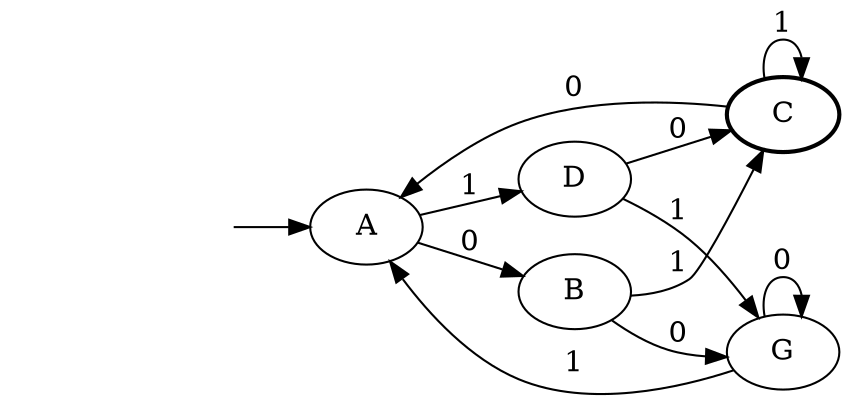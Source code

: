 digraph af1  { rankdir=LR;
	_invisible [style="invis"];
	C [penwidth="2"];
	A;
	G;
	B;
	D;
	_invisible -> A ;
	C -> A [label="0"];
	C -> C [label="1"];
	A -> B [label="0"];
	A -> D [label="1"];
	G -> G [label="0"];
	G -> A [label="1"];
	B -> G [label="0"];
	B -> C [label="1"];
	D -> C [label="0"];
	D -> G [label="1"];
}